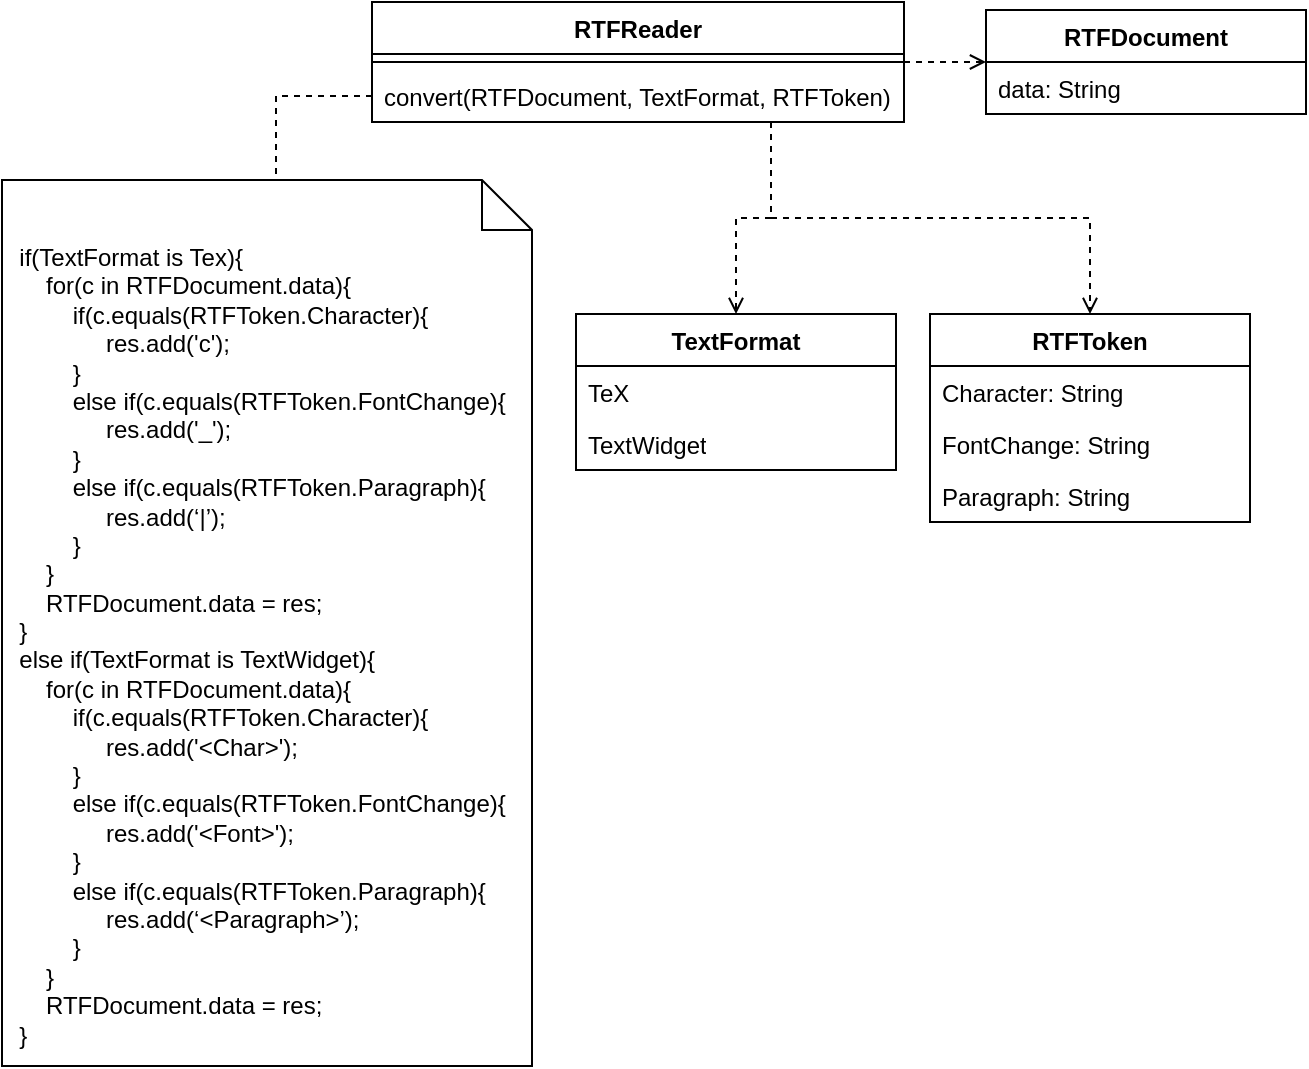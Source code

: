 <mxfile version="21.2.9" type="github" pages="2">
  <diagram name="initialDesign" id="O0G_r-xcLkvV23Vq3-Iy">
    <mxGraphModel dx="1050" dy="582" grid="0" gridSize="10" guides="1" tooltips="1" connect="1" arrows="1" fold="1" page="1" pageScale="1" pageWidth="850" pageHeight="1100" math="0" shadow="0">
      <root>
        <mxCell id="0" />
        <mxCell id="1" parent="0" />
        <mxCell id="eTXyXN_FoYmH8r40J368-11" style="edgeStyle=orthogonalEdgeStyle;rounded=0;orthogonalLoop=1;jettySize=auto;html=1;exitX=1;exitY=0.5;exitDx=0;exitDy=0;entryX=0;entryY=0.5;entryDx=0;entryDy=0;dashed=1;endArrow=open;endFill=0;" edge="1" parent="1" source="Jz-94cX5PgFatZmhlvNz-1" target="eTXyXN_FoYmH8r40J368-5">
          <mxGeometry relative="1" as="geometry">
            <mxPoint x="414" y="84" as="sourcePoint" />
          </mxGeometry>
        </mxCell>
        <mxCell id="eTXyXN_FoYmH8r40J368-22" style="edgeStyle=orthogonalEdgeStyle;rounded=0;orthogonalLoop=1;jettySize=auto;html=1;exitX=0;exitY=0.5;exitDx=0;exitDy=0;dashed=1;endArrow=none;endFill=0;entryX=0.517;entryY=0.023;entryDx=0;entryDy=0;entryPerimeter=0;" edge="1" parent="1" source="Jz-94cX5PgFatZmhlvNz-4" target="eTXyXN_FoYmH8r40J368-21">
          <mxGeometry relative="1" as="geometry">
            <mxPoint x="147" y="101" as="sourcePoint" />
            <mxPoint x="129" y="220" as="targetPoint" />
          </mxGeometry>
        </mxCell>
        <mxCell id="eTXyXN_FoYmH8r40J368-5" value="RTFDocument" style="swimlane;fontStyle=1;align=center;verticalAlign=top;childLayout=stackLayout;horizontal=1;startSize=26;horizontalStack=0;resizeParent=1;resizeParentMax=0;resizeLast=0;collapsible=1;marginBottom=0;whiteSpace=wrap;html=1;" vertex="1" parent="1">
          <mxGeometry x="516" y="147" width="160" height="52" as="geometry">
            <mxRectangle x="370" y="165" width="120" height="30" as="alternateBounds" />
          </mxGeometry>
        </mxCell>
        <mxCell id="eTXyXN_FoYmH8r40J368-6" value="data: String" style="text;strokeColor=none;fillColor=none;align=left;verticalAlign=top;spacingLeft=4;spacingRight=4;overflow=hidden;rotatable=0;points=[[0,0.5],[1,0.5]];portConstraint=eastwest;whiteSpace=wrap;html=1;" vertex="1" parent="eTXyXN_FoYmH8r40J368-5">
          <mxGeometry y="26" width="160" height="26" as="geometry" />
        </mxCell>
        <mxCell id="eTXyXN_FoYmH8r40J368-12" value="TextFormat" style="swimlane;fontStyle=1;align=center;verticalAlign=top;childLayout=stackLayout;horizontal=1;startSize=26;horizontalStack=0;resizeParent=1;resizeParentMax=0;resizeLast=0;collapsible=1;marginBottom=0;whiteSpace=wrap;html=1;" vertex="1" parent="1">
          <mxGeometry x="311" y="299" width="160" height="78" as="geometry">
            <mxRectangle x="377" y="297" width="120" height="30" as="alternateBounds" />
          </mxGeometry>
        </mxCell>
        <mxCell id="eTXyXN_FoYmH8r40J368-13" value="TeX" style="text;strokeColor=none;fillColor=none;align=left;verticalAlign=top;spacingLeft=4;spacingRight=4;overflow=hidden;rotatable=0;points=[[0,0.5],[1,0.5]];portConstraint=eastwest;whiteSpace=wrap;html=1;" vertex="1" parent="eTXyXN_FoYmH8r40J368-12">
          <mxGeometry y="26" width="160" height="26" as="geometry" />
        </mxCell>
        <mxCell id="eTXyXN_FoYmH8r40J368-14" value="TextWidget" style="text;strokeColor=none;fillColor=none;align=left;verticalAlign=top;spacingLeft=4;spacingRight=4;overflow=hidden;rotatable=0;points=[[0,0.5],[1,0.5]];portConstraint=eastwest;whiteSpace=wrap;html=1;" vertex="1" parent="eTXyXN_FoYmH8r40J368-12">
          <mxGeometry y="52" width="160" height="26" as="geometry" />
        </mxCell>
        <mxCell id="eTXyXN_FoYmH8r40J368-21" value="&amp;nbsp; if(TextFormat is Tex){&lt;br&gt;&amp;nbsp; &amp;nbsp; &amp;nbsp;&amp;nbsp;for(c in RTFDocument.data){&lt;br style=&quot;border-color: var(--border-color);&quot;&gt;&amp;nbsp; &amp;nbsp; &amp;nbsp; &amp;nbsp; &amp;nbsp; if(c.equals(RTFToken.Character){&lt;br style=&quot;border-color: var(--border-color);&quot;&gt;&amp;nbsp; &amp;nbsp; &amp;nbsp; &amp;nbsp; &amp;nbsp; &amp;nbsp; &amp;nbsp; &amp;nbsp;res.add(&#39;c&#39;);&lt;br style=&quot;border-color: var(--border-color);&quot;&gt;&amp;nbsp; &amp;nbsp; &amp;nbsp; &amp;nbsp; &amp;nbsp; }&lt;br style=&quot;border-color: var(--border-color);&quot;&gt;&amp;nbsp; &amp;nbsp; &amp;nbsp; &amp;nbsp; &amp;nbsp; else if(c.equals(RTFToken.FontChange){&lt;br style=&quot;border-color: var(--border-color);&quot;&gt;&amp;nbsp; &amp;nbsp; &amp;nbsp; &amp;nbsp; &amp;nbsp; &amp;nbsp; &amp;nbsp; &amp;nbsp;res.add(&#39;_&#39;);&lt;br style=&quot;border-color: var(--border-color);&quot;&gt;&amp;nbsp; &amp;nbsp; &amp;nbsp; &amp;nbsp; &amp;nbsp; }&lt;br style=&quot;border-color: var(--border-color);&quot;&gt;&amp;nbsp; &amp;nbsp; &amp;nbsp; &amp;nbsp; &amp;nbsp; else if(c.equals(RTFToken.Paragraph){&lt;br style=&quot;border-color: var(--border-color);&quot;&gt;&amp;nbsp; &amp;nbsp; &amp;nbsp; &amp;nbsp; &amp;nbsp; &amp;nbsp; &amp;nbsp; &amp;nbsp;res.add(‘|’);&lt;br style=&quot;border-color: var(--border-color);&quot;&gt;&amp;nbsp; &amp;nbsp; &amp;nbsp; &amp;nbsp; &amp;nbsp; }&lt;br&gt;&lt;div style=&quot;&quot;&gt;&amp;nbsp; &amp;nbsp; &amp;nbsp; }&lt;/div&gt;&lt;div style=&quot;&quot;&gt;&amp;nbsp; &amp;nbsp; &amp;nbsp; RTFDocument.data = res;&lt;/div&gt;&lt;div style=&quot;&quot;&gt;&amp;nbsp; }&lt;/div&gt;&lt;div style=&quot;&quot;&gt;&amp;nbsp; else if(TextFormat is TextWidget){&lt;/div&gt;&lt;div style=&quot;&quot;&gt;&amp;nbsp; &amp;nbsp; &amp;nbsp; for(c in RTFDocument.data){&lt;br style=&quot;border-color: var(--border-color);&quot;&gt;&amp;nbsp; &amp;nbsp; &amp;nbsp; &amp;nbsp; &amp;nbsp; if(c.equals(RTFToken.Character){&lt;br style=&quot;border-color: var(--border-color);&quot;&gt;&amp;nbsp; &amp;nbsp; &amp;nbsp; &amp;nbsp; &amp;nbsp; &amp;nbsp; &amp;nbsp; &amp;nbsp;res.add(&#39;&amp;lt;Char&amp;gt;&#39;);&lt;br style=&quot;border-color: var(--border-color);&quot;&gt;&amp;nbsp; &amp;nbsp; &amp;nbsp; &amp;nbsp; &amp;nbsp; }&lt;br style=&quot;border-color: var(--border-color);&quot;&gt;&amp;nbsp; &amp;nbsp; &amp;nbsp; &amp;nbsp; &amp;nbsp; else if(c.equals(RTFToken.FontChange){&lt;br style=&quot;border-color: var(--border-color);&quot;&gt;&amp;nbsp; &amp;nbsp; &amp;nbsp; &amp;nbsp; &amp;nbsp; &amp;nbsp; &amp;nbsp; &amp;nbsp;res.add(&#39;&amp;lt;Font&amp;gt;&#39;);&lt;br style=&quot;border-color: var(--border-color);&quot;&gt;&amp;nbsp; &amp;nbsp; &amp;nbsp; &amp;nbsp; &amp;nbsp; }&lt;br style=&quot;border-color: var(--border-color);&quot;&gt;&amp;nbsp; &amp;nbsp; &amp;nbsp; &amp;nbsp; &amp;nbsp; else if(c.equals(RTFToken.Paragraph){&lt;br style=&quot;border-color: var(--border-color);&quot;&gt;&amp;nbsp; &amp;nbsp; &amp;nbsp; &amp;nbsp; &amp;nbsp; &amp;nbsp; &amp;nbsp; &amp;nbsp;res.add(‘&amp;lt;Paragraph&amp;gt;’);&lt;br style=&quot;border-color: var(--border-color);&quot;&gt;&amp;nbsp; &amp;nbsp; &amp;nbsp; &amp;nbsp; &amp;nbsp; }&lt;br style=&quot;border-color: var(--border-color);&quot;&gt;&lt;div style=&quot;border-color: var(--border-color);&quot;&gt;&amp;nbsp; &amp;nbsp; &amp;nbsp; }&lt;/div&gt;&lt;div style=&quot;border-color: var(--border-color);&quot;&gt;&amp;nbsp; &amp;nbsp; &amp;nbsp; RTFDocument.data = res;&lt;/div&gt;&lt;/div&gt;&lt;div style=&quot;&quot;&gt;&amp;nbsp; }&lt;/div&gt;" style="shape=note2;boundedLbl=1;whiteSpace=wrap;html=1;size=25;verticalAlign=top;align=left;" vertex="1" parent="1">
          <mxGeometry x="24" y="232" width="265" height="443" as="geometry" />
        </mxCell>
        <mxCell id="Vct7IWjf2K8t1TpTTEv0-1" value="RTFToken" style="swimlane;fontStyle=1;align=center;verticalAlign=top;childLayout=stackLayout;horizontal=1;startSize=26;horizontalStack=0;resizeParent=1;resizeParentMax=0;resizeLast=0;collapsible=1;marginBottom=0;whiteSpace=wrap;html=1;" vertex="1" parent="1">
          <mxGeometry x="488" y="299" width="160" height="104" as="geometry">
            <mxRectangle x="488" y="299" width="120" height="30" as="alternateBounds" />
          </mxGeometry>
        </mxCell>
        <mxCell id="Vct7IWjf2K8t1TpTTEv0-2" value="Character: String" style="text;strokeColor=none;fillColor=none;align=left;verticalAlign=top;spacingLeft=4;spacingRight=4;overflow=hidden;rotatable=0;points=[[0,0.5],[1,0.5]];portConstraint=eastwest;whiteSpace=wrap;html=1;" vertex="1" parent="Vct7IWjf2K8t1TpTTEv0-1">
          <mxGeometry y="26" width="160" height="26" as="geometry" />
        </mxCell>
        <mxCell id="Vct7IWjf2K8t1TpTTEv0-3" value="FontChange: String" style="text;strokeColor=none;fillColor=none;align=left;verticalAlign=top;spacingLeft=4;spacingRight=4;overflow=hidden;rotatable=0;points=[[0,0.5],[1,0.5]];portConstraint=eastwest;whiteSpace=wrap;html=1;" vertex="1" parent="Vct7IWjf2K8t1TpTTEv0-1">
          <mxGeometry y="52" width="160" height="26" as="geometry" />
        </mxCell>
        <mxCell id="Vct7IWjf2K8t1TpTTEv0-4" value="Paragraph: String" style="text;strokeColor=none;fillColor=none;align=left;verticalAlign=top;spacingLeft=4;spacingRight=4;overflow=hidden;rotatable=0;points=[[0,0.5],[1,0.5]];portConstraint=eastwest;whiteSpace=wrap;html=1;" vertex="1" parent="Vct7IWjf2K8t1TpTTEv0-1">
          <mxGeometry y="78" width="160" height="26" as="geometry" />
        </mxCell>
        <mxCell id="Jz-94cX5PgFatZmhlvNz-5" style="edgeStyle=orthogonalEdgeStyle;rounded=0;orthogonalLoop=1;jettySize=auto;html=1;exitX=0.75;exitY=1;exitDx=0;exitDy=0;entryX=0.5;entryY=0;entryDx=0;entryDy=0;dashed=1;endArrow=open;endFill=0;" edge="1" parent="1" source="Jz-94cX5PgFatZmhlvNz-1" target="eTXyXN_FoYmH8r40J368-12">
          <mxGeometry relative="1" as="geometry" />
        </mxCell>
        <mxCell id="Jz-94cX5PgFatZmhlvNz-6" style="edgeStyle=orthogonalEdgeStyle;rounded=0;orthogonalLoop=1;jettySize=auto;html=1;exitX=0.75;exitY=1;exitDx=0;exitDy=0;entryX=0.5;entryY=0;entryDx=0;entryDy=0;dashed=1;endArrow=open;endFill=0;" edge="1" parent="1" source="Jz-94cX5PgFatZmhlvNz-1" target="Vct7IWjf2K8t1TpTTEv0-1">
          <mxGeometry relative="1" as="geometry" />
        </mxCell>
        <mxCell id="Jz-94cX5PgFatZmhlvNz-1" value="RTFReader" style="swimlane;fontStyle=1;align=center;verticalAlign=top;childLayout=stackLayout;horizontal=1;startSize=26;horizontalStack=0;resizeParent=1;resizeParentMax=0;resizeLast=0;collapsible=1;marginBottom=0;whiteSpace=wrap;html=1;" vertex="1" parent="1">
          <mxGeometry x="209" y="143" width="266" height="60" as="geometry">
            <mxRectangle x="209" y="143" width="99" height="26" as="alternateBounds" />
          </mxGeometry>
        </mxCell>
        <mxCell id="Jz-94cX5PgFatZmhlvNz-3" value="" style="line;strokeWidth=1;fillColor=none;align=left;verticalAlign=middle;spacingTop=-1;spacingLeft=3;spacingRight=3;rotatable=0;labelPosition=right;points=[];portConstraint=eastwest;strokeColor=inherit;" vertex="1" parent="Jz-94cX5PgFatZmhlvNz-1">
          <mxGeometry y="26" width="266" height="8" as="geometry" />
        </mxCell>
        <mxCell id="Jz-94cX5PgFatZmhlvNz-4" value="convert(RTFDocument, TextFormat, RTFToken)" style="text;strokeColor=none;fillColor=none;align=left;verticalAlign=top;spacingLeft=4;spacingRight=4;overflow=hidden;rotatable=0;points=[[0,0.5],[1,0.5]];portConstraint=eastwest;whiteSpace=wrap;html=1;" vertex="1" parent="Jz-94cX5PgFatZmhlvNz-1">
          <mxGeometry y="34" width="266" height="26" as="geometry" />
        </mxCell>
      </root>
    </mxGraphModel>
  </diagram>
  <diagram id="QQum5BAwwPmxUPZXqS6y" name="refactoredDesign">
    <mxGraphModel dx="1050" dy="582" grid="0" gridSize="10" guides="1" tooltips="1" connect="1" arrows="1" fold="1" page="0" pageScale="1" pageWidth="850" pageHeight="1100" math="0" shadow="0">
      <root>
        <mxCell id="0" />
        <mxCell id="1" parent="0" />
        <mxCell id="JhMXqLvKe_6De1wjjEH--1" style="edgeStyle=orthogonalEdgeStyle;rounded=0;orthogonalLoop=1;jettySize=auto;html=1;exitX=1;exitY=0.5;exitDx=0;exitDy=0;entryX=0;entryY=0.5;entryDx=0;entryDy=0;dashed=1;endArrow=open;endFill=0;" edge="1" parent="1" source="JhMXqLvKe_6De1wjjEH--28" target="JhMXqLvKe_6De1wjjEH--7">
          <mxGeometry relative="1" as="geometry">
            <mxPoint x="427" y="173" as="sourcePoint" />
          </mxGeometry>
        </mxCell>
        <mxCell id="JhMXqLvKe_6De1wjjEH--2" style="edgeStyle=orthogonalEdgeStyle;rounded=0;orthogonalLoop=1;jettySize=auto;html=1;exitX=0.5;exitY=1;exitDx=0;exitDy=0;entryX=0;entryY=0.5;entryDx=0;entryDy=0;endArrow=open;endFill=0;" edge="1" parent="1" source="JhMXqLvKe_6De1wjjEH--28" target="JhMXqLvKe_6De1wjjEH--25">
          <mxGeometry relative="1" as="geometry">
            <mxPoint x="324" y="203" as="sourcePoint" />
            <mxPoint x="481" y="319" as="targetPoint" />
          </mxGeometry>
        </mxCell>
        <mxCell id="JhMXqLvKe_6De1wjjEH--3" style="edgeStyle=orthogonalEdgeStyle;rounded=0;orthogonalLoop=1;jettySize=auto;html=1;dashed=1;endArrow=none;endFill=0;entryX=0.517;entryY=0.023;entryDx=0;entryDy=0;entryPerimeter=0;exitX=0;exitY=0.5;exitDx=0;exitDy=0;" edge="1" parent="1" source="JhMXqLvKe_6De1wjjEH--31" target="JhMXqLvKe_6De1wjjEH--14">
          <mxGeometry relative="1" as="geometry">
            <mxPoint x="129" y="220" as="targetPoint" />
            <mxPoint x="144" y="125" as="sourcePoint" />
          </mxGeometry>
        </mxCell>
        <mxCell id="JhMXqLvKe_6De1wjjEH--7" value="RTFDocument" style="swimlane;fontStyle=1;align=center;verticalAlign=top;childLayout=stackLayout;horizontal=1;startSize=26;horizontalStack=0;resizeParent=1;resizeParentMax=0;resizeLast=0;collapsible=1;marginBottom=0;whiteSpace=wrap;html=1;" vertex="1" parent="1">
          <mxGeometry x="497" y="116" width="160" height="52" as="geometry">
            <mxRectangle x="370" y="165" width="120" height="30" as="alternateBounds" />
          </mxGeometry>
        </mxCell>
        <mxCell id="JhMXqLvKe_6De1wjjEH--8" value="data: String" style="text;strokeColor=none;fillColor=none;align=left;verticalAlign=top;spacingLeft=4;spacingRight=4;overflow=hidden;rotatable=0;points=[[0,0.5],[1,0.5]];portConstraint=eastwest;whiteSpace=wrap;html=1;" vertex="1" parent="JhMXqLvKe_6De1wjjEH--7">
          <mxGeometry y="26" width="160" height="26" as="geometry" />
        </mxCell>
        <mxCell id="JhMXqLvKe_6De1wjjEH--14" value="&amp;nbsp; if(converter.containsKey(TextFormat)){&lt;br&gt;&amp;nbsp; &amp;nbsp; &amp;nbsp; &amp;nbsp; converter.get(TextFormat).convert();&lt;br&gt;&lt;div style=&quot;&quot;&gt;&amp;nbsp; }&lt;/div&gt;&lt;div style=&quot;&quot;&gt;&amp;nbsp; else {&lt;/div&gt;&lt;div style=&quot;&quot;&gt;&amp;nbsp; &amp;nbsp; &amp;nbsp; &amp;nbsp; print(&quot;RTF Reader does not provide&amp;nbsp;&lt;/div&gt;&lt;div style=&quot;&quot;&gt;&amp;nbsp; &amp;nbsp; &amp;nbsp; &amp;nbsp; this kind of text format conversion.&quot;);&lt;/div&gt;&lt;div style=&quot;&quot;&gt;&amp;nbsp; }&lt;/div&gt;" style="shape=note2;boundedLbl=1;whiteSpace=wrap;html=1;size=25;verticalAlign=top;align=left;" vertex="1" parent="1">
          <mxGeometry x="35" y="225" width="239" height="144" as="geometry" />
        </mxCell>
        <mxCell id="JhMXqLvKe_6De1wjjEH--26" style="edgeStyle=orthogonalEdgeStyle;rounded=0;orthogonalLoop=1;jettySize=auto;html=1;exitX=0.5;exitY=0;exitDx=0;exitDy=0;entryX=0.5;entryY=1;entryDx=0;entryDy=0;dashed=1;endArrow=block;endFill=0;" edge="1" parent="1" source="JhMXqLvKe_6De1wjjEH--15" target="JhMXqLvKe_6De1wjjEH--25">
          <mxGeometry relative="1" as="geometry" />
        </mxCell>
        <mxCell id="JhMXqLvKe_6De1wjjEH--15" value="TexConverter" style="swimlane;fontStyle=1;align=center;verticalAlign=top;childLayout=stackLayout;horizontal=1;startSize=26;horizontalStack=0;resizeParent=1;resizeParentMax=0;resizeLast=0;collapsible=1;marginBottom=0;whiteSpace=wrap;html=1;" vertex="1" parent="1">
          <mxGeometry x="289.5" y="419" width="160" height="52" as="geometry">
            <mxRectangle x="370" y="300" width="120" height="30" as="alternateBounds" />
          </mxGeometry>
        </mxCell>
        <mxCell id="JhMXqLvKe_6De1wjjEH--16" value="convert(RTFDocument)" style="text;strokeColor=none;fillColor=none;align=left;verticalAlign=top;spacingLeft=4;spacingRight=4;overflow=hidden;rotatable=0;points=[[0,0.5],[1,0.5]];portConstraint=eastwest;whiteSpace=wrap;html=1;" vertex="1" parent="JhMXqLvKe_6De1wjjEH--15">
          <mxGeometry y="26" width="160" height="26" as="geometry" />
        </mxCell>
        <mxCell id="JhMXqLvKe_6De1wjjEH--27" style="edgeStyle=orthogonalEdgeStyle;rounded=0;orthogonalLoop=1;jettySize=auto;html=1;exitX=0.5;exitY=0;exitDx=0;exitDy=0;entryX=0.5;entryY=1;entryDx=0;entryDy=0;endArrow=block;endFill=0;dashed=1;" edge="1" parent="1" source="JhMXqLvKe_6De1wjjEH--18" target="JhMXqLvKe_6De1wjjEH--25">
          <mxGeometry relative="1" as="geometry" />
        </mxCell>
        <mxCell id="VRDxF2O9OmOIDVJjC__a-1" style="edgeStyle=orthogonalEdgeStyle;rounded=0;orthogonalLoop=1;jettySize=auto;html=1;exitX=1;exitY=0.5;exitDx=0;exitDy=0;entryX=0.5;entryY=0;entryDx=0;entryDy=0;entryPerimeter=0;endArrow=none;endFill=0;dashed=1;" edge="1" parent="1" source="JhMXqLvKe_6De1wjjEH--18" target="i7ZYt8D5IWuhY5bXmp5B-1">
          <mxGeometry relative="1" as="geometry" />
        </mxCell>
        <mxCell id="JhMXqLvKe_6De1wjjEH--18" value="TextWidgetConverter" style="swimlane;fontStyle=1;align=center;verticalAlign=top;childLayout=stackLayout;horizontal=1;startSize=26;horizontalStack=0;resizeParent=1;resizeParentMax=0;resizeLast=0;collapsible=1;marginBottom=0;whiteSpace=wrap;html=1;" vertex="1" parent="1">
          <mxGeometry x="499.5" y="419" width="160" height="52" as="geometry">
            <mxRectangle x="499.5" y="419" width="120" height="30" as="alternateBounds" />
          </mxGeometry>
        </mxCell>
        <mxCell id="JhMXqLvKe_6De1wjjEH--19" value="convert(RTFDocument)" style="text;strokeColor=none;fillColor=none;align=left;verticalAlign=top;spacingLeft=4;spacingRight=4;overflow=hidden;rotatable=0;points=[[0,0.5],[1,0.5]];portConstraint=eastwest;whiteSpace=wrap;html=1;" vertex="1" parent="JhMXqLvKe_6De1wjjEH--18">
          <mxGeometry y="26" width="160" height="26" as="geometry" />
        </mxCell>
        <mxCell id="3UTdzjkS1olrKLx2e793-6" style="edgeStyle=orthogonalEdgeStyle;rounded=0;orthogonalLoop=1;jettySize=auto;html=1;exitX=1;exitY=0.5;exitDx=0;exitDy=0;entryX=0;entryY=0.5;entryDx=0;entryDy=0;endArrow=open;endFill=0;dashed=1;" edge="1" parent="1" source="JhMXqLvKe_6De1wjjEH--25" target="3UTdzjkS1olrKLx2e793-1">
          <mxGeometry relative="1" as="geometry" />
        </mxCell>
        <mxCell id="JhMXqLvKe_6De1wjjEH--25" value="&lt;p style=&quot;margin:0px;margin-top:4px;text-align:center;&quot;&gt;&lt;i&gt;&amp;lt;&amp;lt;Interface&amp;gt;&amp;gt;&lt;/i&gt;&lt;br&gt;&lt;b&gt;TextFormatConverter&lt;/b&gt;&lt;/p&gt;&lt;hr size=&quot;1&quot;&gt;&lt;p style=&quot;margin:0px;margin-left:4px;&quot;&gt;&lt;i&gt;convert()&lt;/i&gt;&lt;/p&gt;" style="verticalAlign=top;align=left;overflow=fill;fontSize=12;fontFamily=Helvetica;html=1;whiteSpace=wrap;" vertex="1" parent="1">
          <mxGeometry x="395" y="276" width="159" height="67" as="geometry" />
        </mxCell>
        <mxCell id="JhMXqLvKe_6De1wjjEH--28" value="RTFReader" style="swimlane;fontStyle=1;align=center;verticalAlign=top;childLayout=stackLayout;horizontal=1;startSize=26;horizontalStack=0;resizeParent=1;resizeParentMax=0;resizeLast=0;collapsible=1;marginBottom=0;whiteSpace=wrap;html=1;" vertex="1" parent="1">
          <mxGeometry x="182" y="99" width="267" height="86" as="geometry">
            <mxRectangle x="155" y="73" width="99" height="26" as="alternateBounds" />
          </mxGeometry>
        </mxCell>
        <mxCell id="JhMXqLvKe_6De1wjjEH--29" value="converter: Map&amp;lt;String, TextFormatConverter&amp;gt;" style="text;strokeColor=none;fillColor=none;align=left;verticalAlign=top;spacingLeft=4;spacingRight=4;overflow=hidden;rotatable=0;points=[[0,0.5],[1,0.5]];portConstraint=eastwest;whiteSpace=wrap;html=1;" vertex="1" parent="JhMXqLvKe_6De1wjjEH--28">
          <mxGeometry y="26" width="267" height="26" as="geometry" />
        </mxCell>
        <mxCell id="JhMXqLvKe_6De1wjjEH--30" value="" style="line;strokeWidth=1;fillColor=none;align=left;verticalAlign=middle;spacingTop=-1;spacingLeft=3;spacingRight=3;rotatable=0;labelPosition=right;points=[];portConstraint=eastwest;strokeColor=inherit;" vertex="1" parent="JhMXqLvKe_6De1wjjEH--28">
          <mxGeometry y="52" width="267" height="8" as="geometry" />
        </mxCell>
        <mxCell id="JhMXqLvKe_6De1wjjEH--31" value="convert(RTFDocument, TextFormat)" style="text;strokeColor=none;fillColor=none;align=left;verticalAlign=top;spacingLeft=4;spacingRight=4;overflow=hidden;rotatable=0;points=[[0,0.5],[1,0.5]];portConstraint=eastwest;whiteSpace=wrap;html=1;" vertex="1" parent="JhMXqLvKe_6De1wjjEH--28">
          <mxGeometry y="60" width="267" height="26" as="geometry" />
        </mxCell>
        <mxCell id="JhMXqLvKe_6De1wjjEH--32" value="&amp;nbsp;for(c in RTFDocument.data){&lt;br&gt;&amp;nbsp; &amp;nbsp; &amp;nbsp;if(c.equals(RTFToken.Character){&lt;br&gt;&amp;nbsp; &amp;nbsp; &amp;nbsp; &amp;nbsp; &amp;nbsp; &amp;nbsp;res.add(&#39;c&#39;);&lt;br&gt;&amp;nbsp; &amp;nbsp; &amp;nbsp;}&lt;br&gt;&amp;nbsp; &amp;nbsp; &amp;nbsp;else if(c.equals(RTFToken.FontChange){&lt;br&gt;&amp;nbsp; &amp;nbsp; &amp;nbsp; &amp;nbsp; &amp;nbsp; &amp;nbsp;res.add(&#39;_&#39;);&lt;br&gt;&amp;nbsp; &amp;nbsp; &amp;nbsp;}&lt;br&gt;&amp;nbsp; &amp;nbsp; &amp;nbsp;else if(c.equals(RTFToken.Paragraph){&lt;br style=&quot;border-color: var(--border-color);&quot;&gt;&amp;nbsp; &amp;nbsp; &amp;nbsp; &amp;nbsp; &amp;nbsp; &amp;nbsp;res.add(‘|’);&lt;br&gt;&amp;nbsp; &amp;nbsp; &amp;nbsp;}&lt;br&gt;&amp;nbsp;RTFDocument.data = res;" style="shape=note2;boundedLbl=1;whiteSpace=wrap;html=1;size=25;verticalAlign=top;align=left;" vertex="1" parent="1">
          <mxGeometry x="47.5" y="478" width="242" height="197" as="geometry" />
        </mxCell>
        <mxCell id="3UTdzjkS1olrKLx2e793-1" value="RTFToken" style="swimlane;fontStyle=1;align=center;verticalAlign=top;childLayout=stackLayout;horizontal=1;startSize=26;horizontalStack=0;resizeParent=1;resizeParentMax=0;resizeLast=0;collapsible=1;marginBottom=0;whiteSpace=wrap;html=1;" vertex="1" parent="1">
          <mxGeometry x="639" y="257.5" width="160" height="104" as="geometry">
            <mxRectangle x="639" y="252" width="120" height="30" as="alternateBounds" />
          </mxGeometry>
        </mxCell>
        <mxCell id="3UTdzjkS1olrKLx2e793-2" value="Character: String" style="text;strokeColor=none;fillColor=none;align=left;verticalAlign=top;spacingLeft=4;spacingRight=4;overflow=hidden;rotatable=0;points=[[0,0.5],[1,0.5]];portConstraint=eastwest;whiteSpace=wrap;html=1;" vertex="1" parent="3UTdzjkS1olrKLx2e793-1">
          <mxGeometry y="26" width="160" height="26" as="geometry" />
        </mxCell>
        <mxCell id="3UTdzjkS1olrKLx2e793-3" value="FontChange: String" style="text;strokeColor=none;fillColor=none;align=left;verticalAlign=top;spacingLeft=4;spacingRight=4;overflow=hidden;rotatable=0;points=[[0,0.5],[1,0.5]];portConstraint=eastwest;whiteSpace=wrap;html=1;" vertex="1" parent="3UTdzjkS1olrKLx2e793-1">
          <mxGeometry y="52" width="160" height="26" as="geometry" />
        </mxCell>
        <mxCell id="3UTdzjkS1olrKLx2e793-4" value="Paragraph: String" style="text;strokeColor=none;fillColor=none;align=left;verticalAlign=top;spacingLeft=4;spacingRight=4;overflow=hidden;rotatable=0;points=[[0,0.5],[1,0.5]];portConstraint=eastwest;whiteSpace=wrap;html=1;" vertex="1" parent="3UTdzjkS1olrKLx2e793-1">
          <mxGeometry y="78" width="160" height="26" as="geometry" />
        </mxCell>
        <mxCell id="3UTdzjkS1olrKLx2e793-7" style="edgeStyle=orthogonalEdgeStyle;rounded=0;orthogonalLoop=1;jettySize=auto;html=1;exitX=0;exitY=0.5;exitDx=0;exitDy=0;entryX=0.5;entryY=0;entryDx=0;entryDy=0;entryPerimeter=0;dashed=1;endArrow=none;endFill=0;" edge="1" parent="1" source="JhMXqLvKe_6De1wjjEH--16" target="JhMXqLvKe_6De1wjjEH--32">
          <mxGeometry relative="1" as="geometry" />
        </mxCell>
        <mxCell id="i7ZYt8D5IWuhY5bXmp5B-1" value="&amp;nbsp;for(c in RTFDocument.data){&lt;br&gt;&amp;nbsp; &amp;nbsp; &amp;nbsp;if(c.equals(RTFToken.Character){&lt;br&gt;&amp;nbsp; &amp;nbsp; &amp;nbsp; &amp;nbsp; &amp;nbsp; &amp;nbsp;res.add(&#39;&amp;lt;Char&amp;gt;&#39;);&lt;br&gt;&amp;nbsp; &amp;nbsp; &amp;nbsp;}&lt;br&gt;&amp;nbsp; &amp;nbsp; &amp;nbsp;else if(c.equals(RTFToken.FontChange){&lt;br&gt;&amp;nbsp; &amp;nbsp; &amp;nbsp; &amp;nbsp; &amp;nbsp; &amp;nbsp;res.add(&#39;&amp;lt;Font&amp;gt;&#39;);&lt;br&gt;&amp;nbsp; &amp;nbsp; &amp;nbsp;}&lt;br&gt;&amp;nbsp; &amp;nbsp; &amp;nbsp;else if(c.equals(RTFToken.Paragraph){&lt;br style=&quot;border-color: var(--border-color);&quot;&gt;&amp;nbsp; &amp;nbsp; &amp;nbsp; &amp;nbsp; &amp;nbsp; &amp;nbsp;res.add(‘&amp;lt;Paragraph&amp;gt;’);&lt;br&gt;&amp;nbsp; &amp;nbsp; &amp;nbsp;}&lt;br&gt;&amp;nbsp;RTFDocument.data = res;" style="shape=note2;boundedLbl=1;whiteSpace=wrap;html=1;size=25;verticalAlign=top;align=left;" vertex="1" parent="1">
          <mxGeometry x="685" y="474" width="242" height="197" as="geometry" />
        </mxCell>
      </root>
    </mxGraphModel>
  </diagram>
</mxfile>
